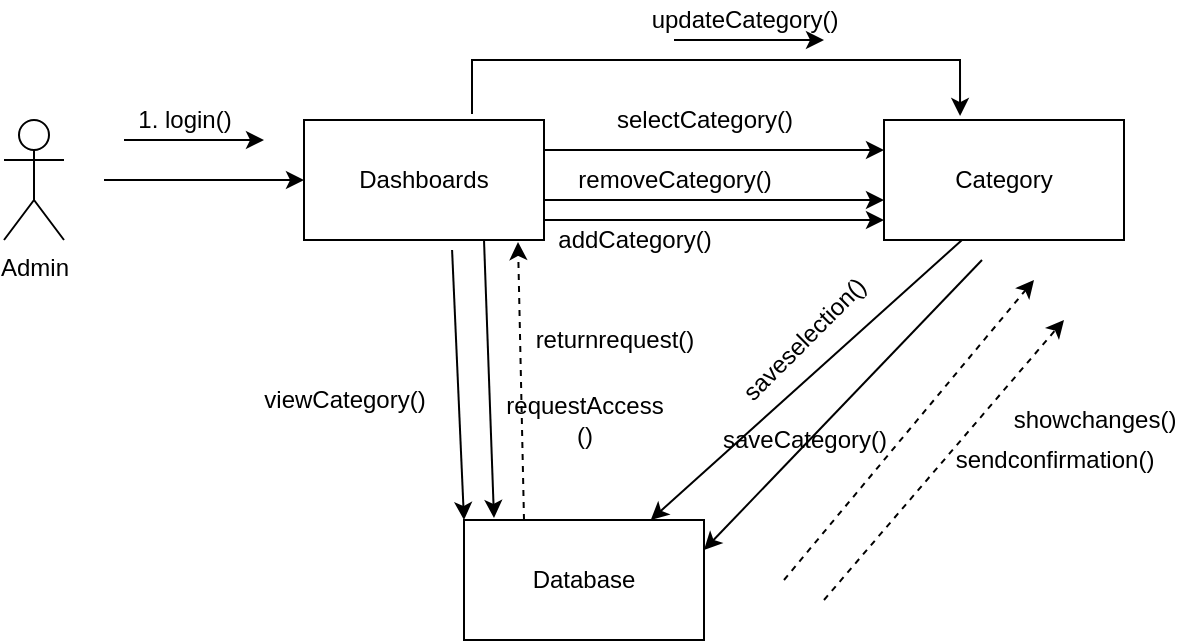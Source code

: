 <mxfile version="18.2.1" type="device"><diagram id="iXZYxdR_i8KzExTa3yS5" name="Page-1"><mxGraphModel dx="1718" dy="393" grid="1" gridSize="10" guides="1" tooltips="1" connect="1" arrows="1" fold="1" page="1" pageScale="1" pageWidth="850" pageHeight="1100" math="0" shadow="0"><root><mxCell id="0"/><mxCell id="1" parent="0"/><mxCell id="NmPgxuklhqWOS28VXXx5-6" value="Dashboards" style="rounded=0;whiteSpace=wrap;html=1;" vertex="1" parent="1"><mxGeometry x="-120" y="130" width="120" height="60" as="geometry"/></mxCell><mxCell id="NmPgxuklhqWOS28VXXx5-7" value="Category" style="rounded=0;whiteSpace=wrap;html=1;" vertex="1" parent="1"><mxGeometry x="170" y="130" width="120" height="60" as="geometry"/></mxCell><mxCell id="NmPgxuklhqWOS28VXXx5-8" value="Database" style="rounded=0;whiteSpace=wrap;html=1;" vertex="1" parent="1"><mxGeometry x="-40" y="330" width="120" height="60" as="geometry"/></mxCell><mxCell id="NmPgxuklhqWOS28VXXx5-9" value="" style="endArrow=classic;html=1;exitX=0.75;exitY=1;exitDx=0;exitDy=0;entryX=0.125;entryY=-0.017;entryDx=0;entryDy=0;entryPerimeter=0;" edge="1" parent="1" source="NmPgxuklhqWOS28VXXx5-6" target="NmPgxuklhqWOS28VXXx5-8"><mxGeometry width="50" height="50" relative="1" as="geometry"><mxPoint x="190" y="220" as="sourcePoint"/><mxPoint x="240" y="170" as="targetPoint"/></mxGeometry></mxCell><mxCell id="NmPgxuklhqWOS28VXXx5-10" value="" style="endArrow=classic;html=1;exitX=0.325;exitY=1;exitDx=0;exitDy=0;exitPerimeter=0;" edge="1" parent="1" source="NmPgxuklhqWOS28VXXx5-7" target="NmPgxuklhqWOS28VXXx5-8"><mxGeometry width="50" height="50" relative="1" as="geometry"><mxPoint x="190" y="220" as="sourcePoint"/><mxPoint x="240" y="170" as="targetPoint"/></mxGeometry></mxCell><mxCell id="NmPgxuklhqWOS28VXXx5-11" value="" style="endArrow=classic;html=1;entryX=1;entryY=1;entryDx=0;entryDy=0;" edge="1" parent="1"><mxGeometry width="50" height="50" relative="1" as="geometry"><mxPoint x="-210" y="140" as="sourcePoint"/><mxPoint x="-140" y="140" as="targetPoint"/></mxGeometry></mxCell><mxCell id="NmPgxuklhqWOS28VXXx5-12" value="" style="endArrow=classic;html=1;exitX=1;exitY=0.25;exitDx=0;exitDy=0;entryX=0;entryY=0.25;entryDx=0;entryDy=0;" edge="1" parent="1" source="NmPgxuklhqWOS28VXXx5-6" target="NmPgxuklhqWOS28VXXx5-7"><mxGeometry width="50" height="50" relative="1" as="geometry"><mxPoint x="150" y="220" as="sourcePoint"/><mxPoint x="90" y="260" as="targetPoint"/></mxGeometry></mxCell><mxCell id="NmPgxuklhqWOS28VXXx5-13" value="" style="endArrow=classic;html=1;entryX=0;entryY=0.5;entryDx=0;entryDy=0;" edge="1" parent="1" target="NmPgxuklhqWOS28VXXx5-6"><mxGeometry width="50" height="50" relative="1" as="geometry"><mxPoint x="-220" y="160" as="sourcePoint"/><mxPoint x="180" y="250" as="targetPoint"/></mxGeometry></mxCell><mxCell id="NmPgxuklhqWOS28VXXx5-15" value="" style="html=1;labelBackgroundColor=#ffffff;startArrow=none;startFill=0;startSize=6;endArrow=classic;endFill=1;endSize=6;jettySize=auto;orthogonalLoop=1;strokeWidth=1;dashed=1;fontSize=14;" edge="1" parent="1"><mxGeometry width="60" height="60" relative="1" as="geometry"><mxPoint x="140" y="370" as="sourcePoint"/><mxPoint x="260" y="230" as="targetPoint"/><Array as="points"/></mxGeometry></mxCell><mxCell id="NmPgxuklhqWOS28VXXx5-16" value="" style="html=1;labelBackgroundColor=#ffffff;startArrow=none;startFill=0;startSize=6;endArrow=classic;endFill=1;endSize=6;jettySize=auto;orthogonalLoop=1;strokeWidth=1;dashed=1;fontSize=14;" edge="1" parent="1"><mxGeometry width="60" height="60" relative="1" as="geometry"><mxPoint x="120" y="360" as="sourcePoint"/><mxPoint x="245" y="210" as="targetPoint"/><Array as="points"/></mxGeometry></mxCell><mxCell id="NmPgxuklhqWOS28VXXx5-17" value="1. login()" style="text;html=1;align=center;verticalAlign=middle;resizable=0;points=[];autosize=1;strokeColor=none;" vertex="1" parent="1"><mxGeometry x="-210" y="120" width="60" height="20" as="geometry"/></mxCell><mxCell id="NmPgxuklhqWOS28VXXx5-18" value="" style="html=1;labelBackgroundColor=#ffffff;startArrow=none;startFill=0;startSize=6;endArrow=classic;endFill=1;endSize=6;jettySize=auto;orthogonalLoop=1;strokeWidth=1;dashed=1;fontSize=14;exitX=0.25;exitY=0;exitDx=0;exitDy=0;" edge="1" parent="1" source="NmPgxuklhqWOS28VXXx5-8"><mxGeometry width="60" height="60" relative="1" as="geometry"><mxPoint x="55" y="240" as="sourcePoint"/><mxPoint x="-13" y="191" as="targetPoint"/><Array as="points"/></mxGeometry></mxCell><mxCell id="NmPgxuklhqWOS28VXXx5-19" value="returnrequest()" style="text;html=1;align=center;verticalAlign=middle;resizable=0;points=[];autosize=1;strokeColor=none;" vertex="1" parent="1"><mxGeometry x="-10" y="230" width="90" height="20" as="geometry"/></mxCell><mxCell id="NmPgxuklhqWOS28VXXx5-20" value="requestAccess&lt;br&gt;()" style="text;html=1;align=center;verticalAlign=middle;resizable=0;points=[];autosize=1;strokeColor=none;" vertex="1" parent="1"><mxGeometry x="-25" y="265" width="90" height="30" as="geometry"/></mxCell><mxCell id="NmPgxuklhqWOS28VXXx5-21" value="" style="endArrow=classic;html=1;exitX=1;exitY=0.25;exitDx=0;exitDy=0;entryX=0;entryY=0.25;entryDx=0;entryDy=0;" edge="1" parent="1"><mxGeometry width="50" height="50" relative="1" as="geometry"><mxPoint y="170" as="sourcePoint"/><mxPoint x="170" y="170" as="targetPoint"/></mxGeometry></mxCell><mxCell id="NmPgxuklhqWOS28VXXx5-22" value="addCategory()" style="text;html=1;align=center;verticalAlign=middle;resizable=0;points=[];autosize=1;strokeColor=none;" vertex="1" parent="1"><mxGeometry y="180" width="90" height="20" as="geometry"/></mxCell><mxCell id="NmPgxuklhqWOS28VXXx5-23" value="removeCategory()" style="text;html=1;align=center;verticalAlign=middle;resizable=0;points=[];autosize=1;strokeColor=none;" vertex="1" parent="1"><mxGeometry x="10" y="150" width="110" height="20" as="geometry"/></mxCell><mxCell id="NmPgxuklhqWOS28VXXx5-24" value="sendconfirmation()" style="text;html=1;align=center;verticalAlign=middle;resizable=0;points=[];autosize=1;strokeColor=none;" vertex="1" parent="1"><mxGeometry x="200" y="290" width="110" height="20" as="geometry"/></mxCell><mxCell id="NmPgxuklhqWOS28VXXx5-25" value="showchanges()" style="text;html=1;align=center;verticalAlign=middle;resizable=0;points=[];autosize=1;strokeColor=none;" vertex="1" parent="1"><mxGeometry x="225" y="270" width="100" height="20" as="geometry"/></mxCell><mxCell id="NmPgxuklhqWOS28VXXx5-26" value="" style="html=1;labelBackgroundColor=#ffffff;startArrow=none;startFill=0;startSize=6;endArrow=none;endFill=1;endSize=6;jettySize=auto;orthogonalLoop=1;strokeWidth=1;dashed=1;fontSize=14;" edge="1" parent="1"><mxGeometry width="60" height="60" relative="1" as="geometry"><mxPoint x="200" y="300" as="sourcePoint"/><mxPoint x="200" y="300" as="targetPoint"/><Array as="points"/></mxGeometry></mxCell><mxCell id="NmPgxuklhqWOS28VXXx5-27" value="saveselection()" style="text;html=1;align=center;verticalAlign=middle;resizable=0;points=[];autosize=1;strokeColor=none;rotation=-45;" vertex="1" parent="1"><mxGeometry x="80" y="230" width="100" height="20" as="geometry"/></mxCell><mxCell id="NmPgxuklhqWOS28VXXx5-29" value="" style="endArrow=classic;html=1;exitX=1;exitY=0.25;exitDx=0;exitDy=0;entryX=0;entryY=0.25;entryDx=0;entryDy=0;" edge="1" parent="1"><mxGeometry width="50" height="50" relative="1" as="geometry"><mxPoint y="180" as="sourcePoint"/><mxPoint x="170" y="180" as="targetPoint"/></mxGeometry></mxCell><mxCell id="NmPgxuklhqWOS28VXXx5-30" value="selectCategory()" style="text;html=1;align=center;verticalAlign=middle;resizable=0;points=[];autosize=1;strokeColor=none;" vertex="1" parent="1"><mxGeometry x="30" y="120" width="100" height="20" as="geometry"/></mxCell><mxCell id="NmPgxuklhqWOS28VXXx5-31" value="" style="endArrow=classic;html=1;exitX=0.325;exitY=1;exitDx=0;exitDy=0;exitPerimeter=0;entryX=1;entryY=0.25;entryDx=0;entryDy=0;" edge="1" parent="1" target="NmPgxuklhqWOS28VXXx5-8"><mxGeometry width="50" height="50" relative="1" as="geometry"><mxPoint x="219" y="200" as="sourcePoint"/><mxPoint x="67.8" y="320" as="targetPoint"/></mxGeometry></mxCell><mxCell id="NmPgxuklhqWOS28VXXx5-32" value="saveCategory()" style="text;html=1;align=center;verticalAlign=middle;resizable=0;points=[];autosize=1;strokeColor=none;" vertex="1" parent="1"><mxGeometry x="80" y="280" width="100" height="20" as="geometry"/></mxCell><mxCell id="NmPgxuklhqWOS28VXXx5-33" value="" style="endArrow=classic;html=1;exitX=0.617;exitY=1.083;exitDx=0;exitDy=0;entryX=0;entryY=0;entryDx=0;entryDy=0;exitPerimeter=0;" edge="1" parent="1" source="NmPgxuklhqWOS28VXXx5-6" target="NmPgxuklhqWOS28VXXx5-8"><mxGeometry width="50" height="50" relative="1" as="geometry"><mxPoint x="-20" y="200" as="sourcePoint"/><mxPoint x="-15" y="348.98" as="targetPoint"/></mxGeometry></mxCell><mxCell id="NmPgxuklhqWOS28VXXx5-34" value="viewCategory()" style="text;html=1;align=center;verticalAlign=middle;resizable=0;points=[];autosize=1;strokeColor=none;" vertex="1" parent="1"><mxGeometry x="-150" y="260" width="100" height="20" as="geometry"/></mxCell><mxCell id="NmPgxuklhqWOS28VXXx5-35" value="Admin" style="shape=umlActor;verticalLabelPosition=bottom;verticalAlign=top;html=1;outlineConnect=0;" vertex="1" parent="1"><mxGeometry x="-270" y="130" width="30" height="60" as="geometry"/></mxCell><mxCell id="NmPgxuklhqWOS28VXXx5-38" value="" style="endArrow=classic;html=1;rounded=0;exitX=0.7;exitY=-0.05;exitDx=0;exitDy=0;exitPerimeter=0;entryX=0.317;entryY=-0.033;entryDx=0;entryDy=0;entryPerimeter=0;" edge="1" parent="1" source="NmPgxuklhqWOS28VXXx5-6" target="NmPgxuklhqWOS28VXXx5-7"><mxGeometry width="50" height="50" relative="1" as="geometry"><mxPoint x="65" y="80" as="sourcePoint"/><mxPoint x="210" y="100" as="targetPoint"/><Array as="points"><mxPoint x="-36" y="100"/><mxPoint x="208" y="100"/></Array></mxGeometry></mxCell><mxCell id="NmPgxuklhqWOS28VXXx5-39" value="" style="endArrow=classic;html=1;rounded=0;" edge="1" parent="1"><mxGeometry width="50" height="50" relative="1" as="geometry"><mxPoint x="65" y="90" as="sourcePoint"/><mxPoint x="140" y="90" as="targetPoint"/></mxGeometry></mxCell><mxCell id="NmPgxuklhqWOS28VXXx5-40" value="updateCategory()" style="text;html=1;align=center;verticalAlign=middle;resizable=0;points=[];autosize=1;strokeColor=none;fillColor=none;" vertex="1" parent="1"><mxGeometry x="45" y="70" width="110" height="20" as="geometry"/></mxCell></root></mxGraphModel></diagram></mxfile>